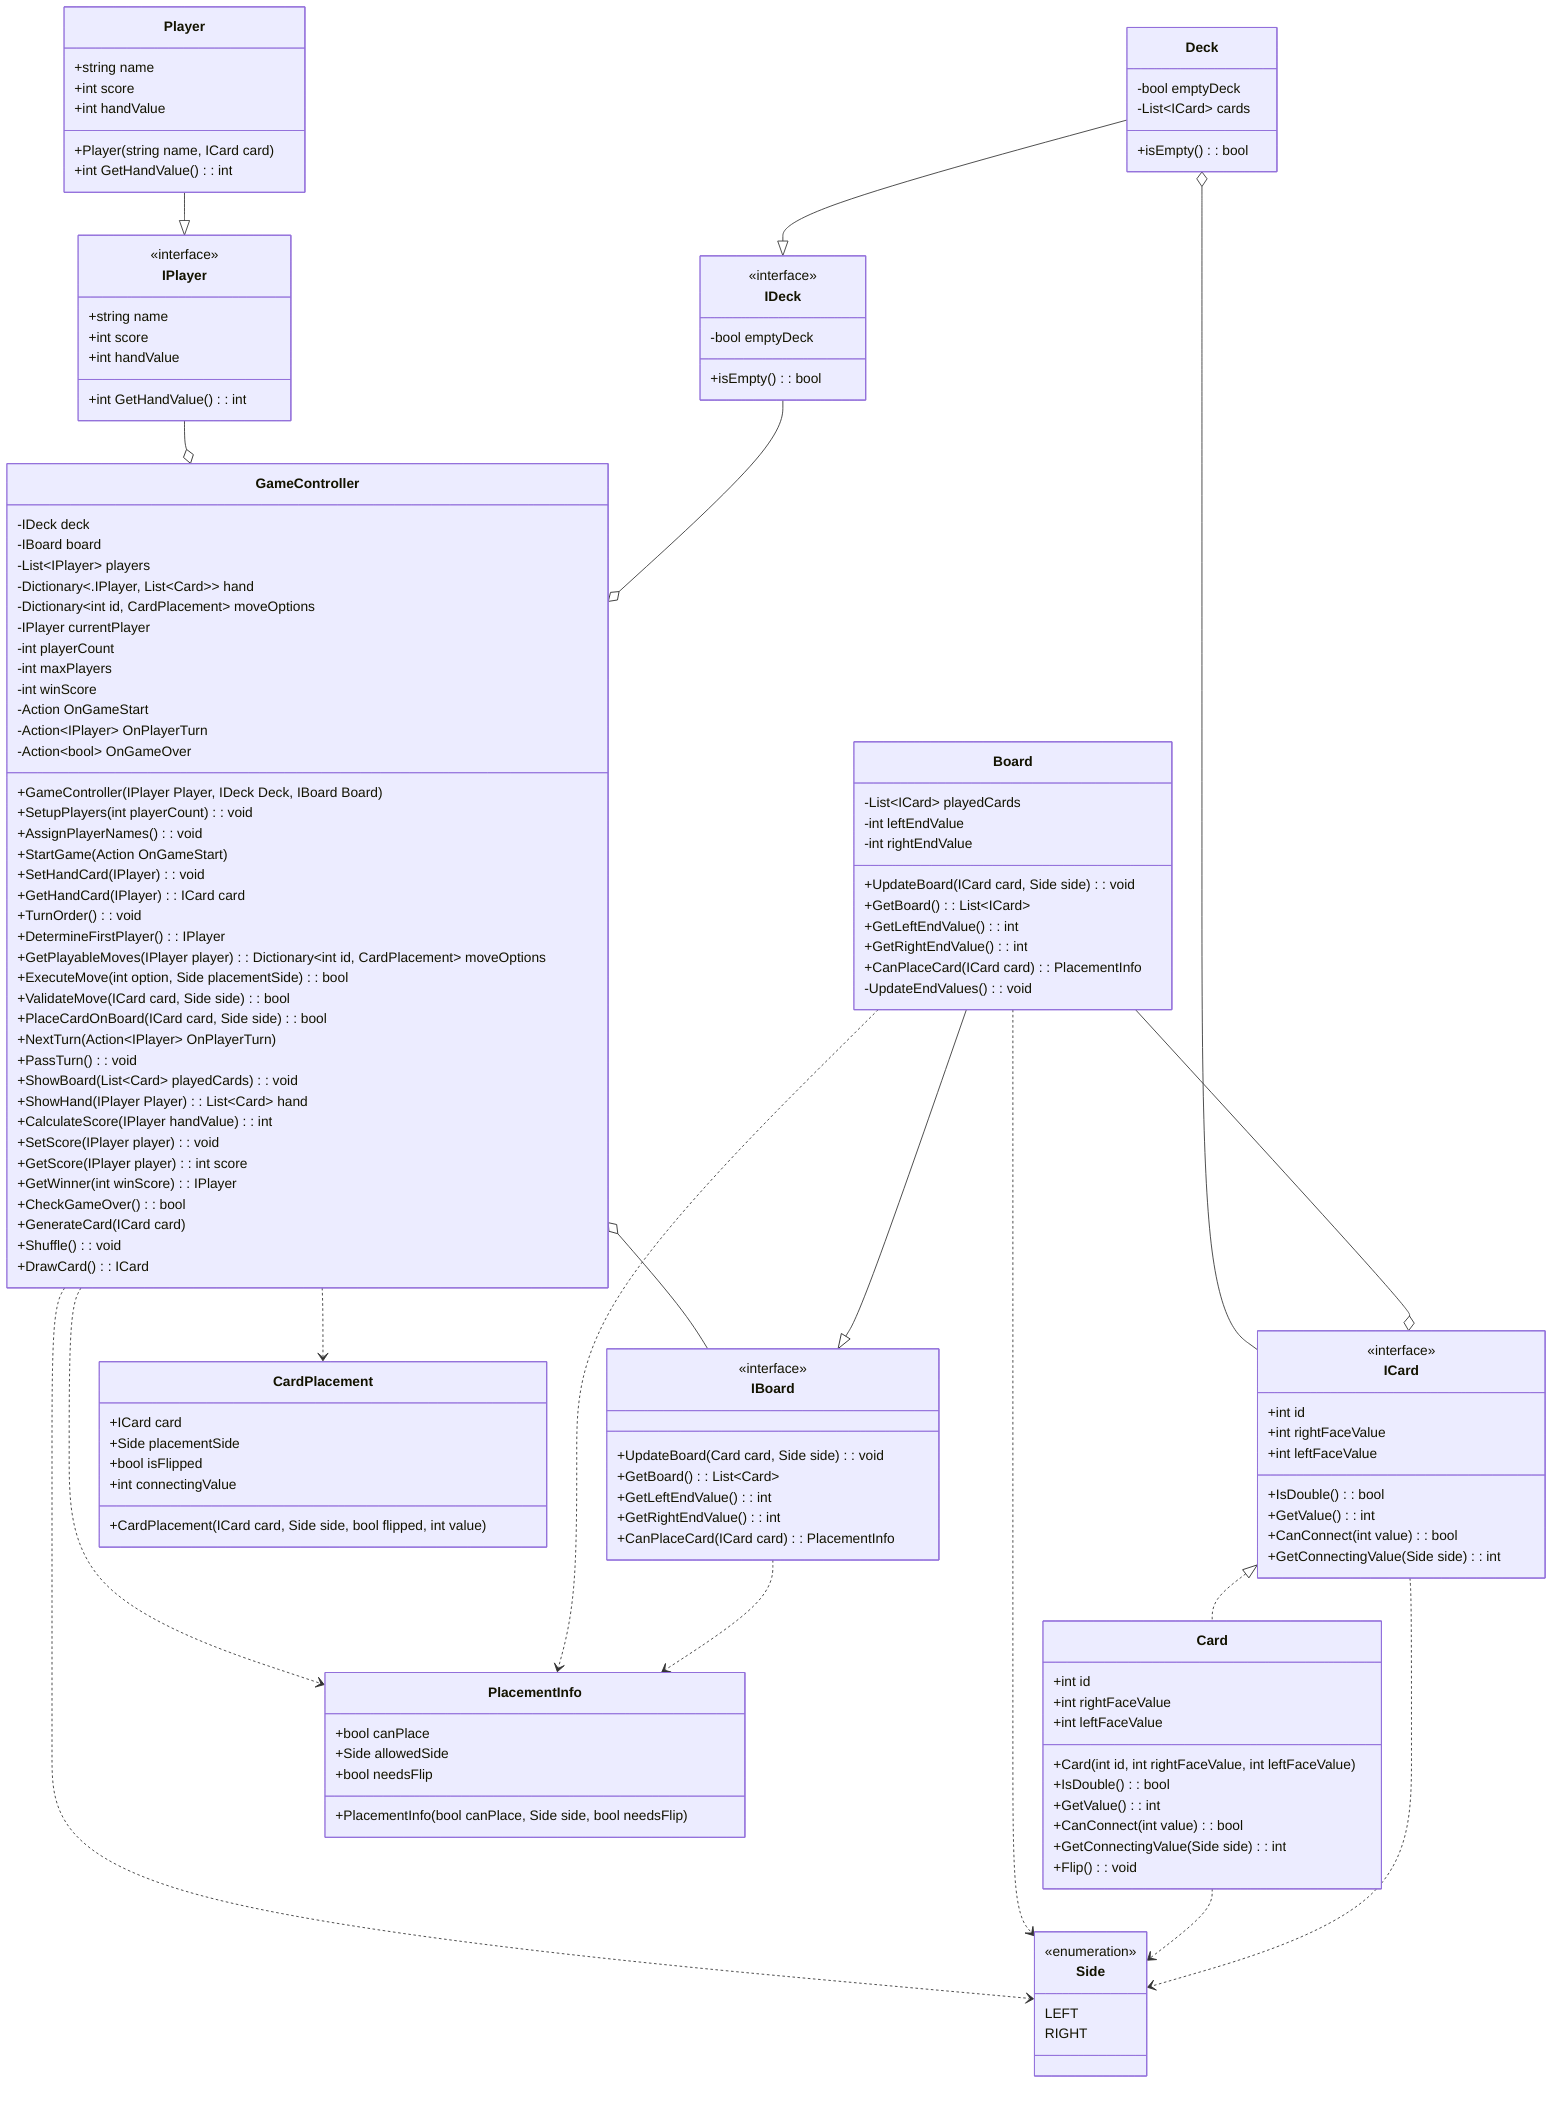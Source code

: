 classDiagram
class IPlayer{
    <<interface>>
    +string name
    +int score
    +int handValue
    +int GetHandValue() : int
}
class Player{
    +string name
    +int score
    +int handValue
    +Player(string name, ICard card)
    +int GetHandValue() : int
}
class ICard{
    <<interface>>
    +int id
    +int rightFaceValue
    +int leftFaceValue 
    +IsDouble() : bool
    +GetValue() : int
    +CanConnect(int value) : bool
    +GetConnectingValue(Side side) : int
}
class IDeck{
    <<interface>>
    -bool emptyDeck
    +isEmpty() : bool
}
class IBoard{
    <<interface>>
    +UpdateBoard(Card card, Side side) : void
    +GetBoard() : List~Card~
    +GetLeftEndValue() : int
    +GetRightEndValue() : int
    +CanPlaceCard(ICard card) : PlacementInfo
}
class Deck{
    -bool emptyDeck
    -List~ICard~ cards
    +isEmpty() : bool
}
class Board{
    -List~ICard~ playedCards
    -int leftEndValue
    -int rightEndValue
    +UpdateBoard(ICard card, Side side) : void
    +GetBoard() : List~ICard~
    +GetLeftEndValue() : int
    +GetRightEndValue() : int
    +CanPlaceCard(ICard card) : PlacementInfo
    -UpdateEndValues() : void
}
class Card{
    +int id
    +int rightFaceValue
    +int leftFaceValue   
    +Card(int id, int rightFaceValue, int leftFaceValue) 
    +IsDouble() : bool
    +GetValue() : int
    +CanConnect(int value) : bool
    +GetConnectingValue(Side side) : int
    +Flip() : void
}
class Side{
    <<enumeration>>
    LEFT
    RIGHT
}
class PlacementInfo{
    +bool canPlace
    +Side allowedSide
    +bool needsFlip
    +PlacementInfo(bool canPlace, Side side, bool needsFlip)
}
class CardPlacement{
    +ICard card
    +Side placementSide
    +bool isFlipped
    +int connectingValue
    +CardPlacement(ICard card, Side side, bool flipped, int value)
}
class GameController{
    -IDeck deck
    -IBoard board
    -List~IPlayer~ players
    -Dictionary<.IPlayer, List~Card~> hand
    -Dictionary~int id, CardPlacement~ moveOptions
    -IPlayer currentPlayer
    -int playerCount
    -int maxPlayers
    -int winScore
    -Action OnGameStart
    -Action~IPlayer~ OnPlayerTurn
    -Action~bool~ OnGameOver
    +GameController(IPlayer Player, IDeck Deck, IBoard Board)
    +SetupPlayers(int playerCount) : void
    +AssignPlayerNames() : void
    +StartGame(Action OnGameStart)
    +SetHandCard(IPlayer): void
    +GetHandCard(IPlayer): ICard card 
    +TurnOrder() : void
    +DetermineFirstPlayer() : IPlayer
    +GetPlayableMoves(IPlayer player) : Dictionary~int id, CardPlacement~ moveOptions
    +ExecuteMove(int option, Side placementSide) : bool
    +ValidateMove(ICard card, Side side) : bool
    +PlaceCardOnBoard(ICard card, Side side) : bool
    +NextTurn(Action~IPlayer~ OnPlayerTurn)
    +PassTurn() : void
    +ShowBoard(List~Card~ playedCards) : void
    +ShowHand(IPlayer Player): List~Card~ hand 
    +CalculateScore(IPlayer handValue) : int
    +SetScore(IPlayer player) : void
    +GetScore(IPlayer player) : int score
    +GetWinner(int winScore) : IPlayer
    +CheckGameOver() : bool
    +GenerateCard(ICard card)
    +Shuffle() : void
    +DrawCard() : ICard
}
IPlayer --o GameController 
IDeck --o GameController
GameController o-- IBoard
Deck --|> IDeck 
Board --|> IBoard 
Player --|> IPlayer 
Deck o-- ICard
Board --o ICard
ICard <|.. Card 
GameController ..> Side
GameController ..> PlacementInfo
GameController ..> CardPlacement
Board ..> PlacementInfo
Board ..> Side
Card ..> Side
IBoard ..> PlacementInfo
ICard ..> Side